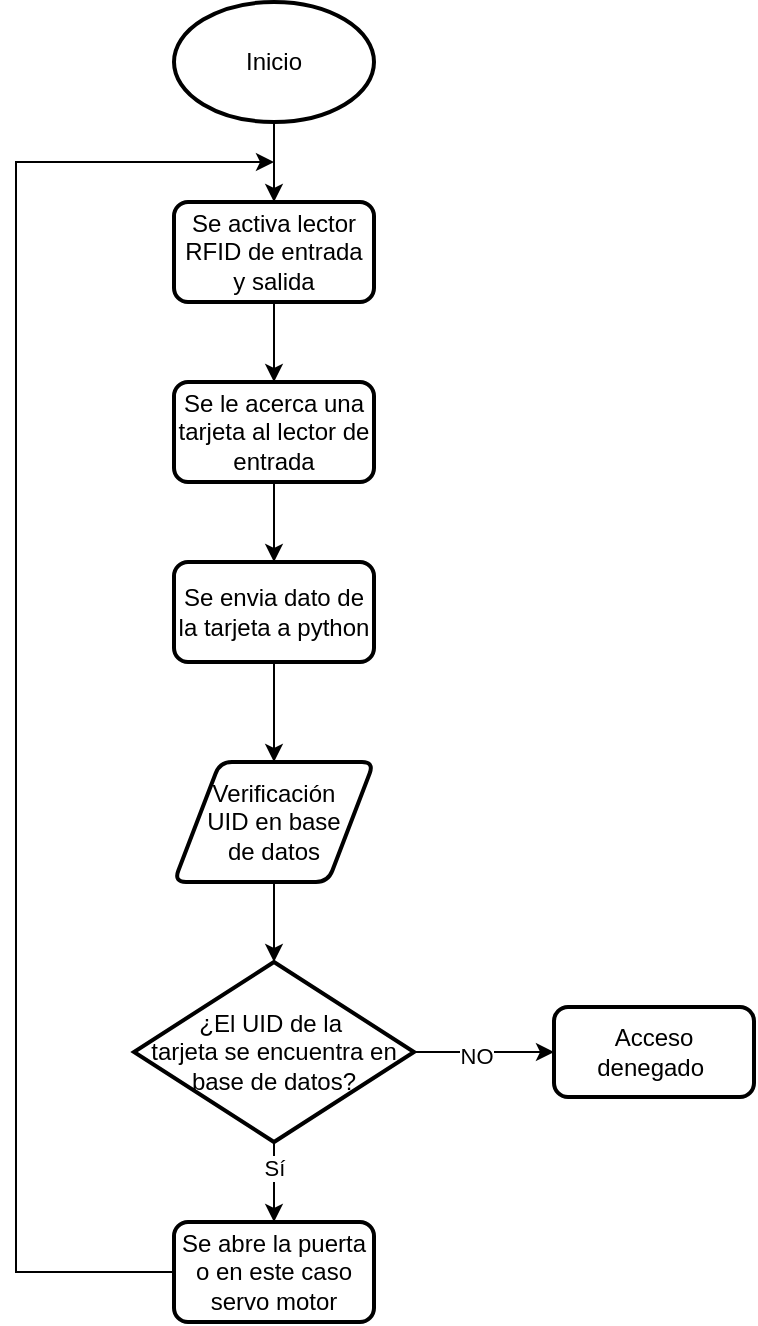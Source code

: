 <mxfile version="25.0.3">
  <diagram id="C5RBs43oDa-KdzZeNtuy" name="Page-1">
    <mxGraphModel dx="1009" dy="573" grid="1" gridSize="10" guides="1" tooltips="1" connect="1" arrows="1" fold="1" page="1" pageScale="1" pageWidth="827" pageHeight="1169" math="0" shadow="0">
      <root>
        <mxCell id="WIyWlLk6GJQsqaUBKTNV-0" />
        <mxCell id="WIyWlLk6GJQsqaUBKTNV-1" parent="WIyWlLk6GJQsqaUBKTNV-0" />
        <mxCell id="58P6-ZIJkcbQgJ67dYP4-31" style="edgeStyle=orthogonalEdgeStyle;rounded=0;orthogonalLoop=1;jettySize=auto;html=1;entryX=0.5;entryY=0;entryDx=0;entryDy=0;" edge="1" parent="WIyWlLk6GJQsqaUBKTNV-1" source="58P6-ZIJkcbQgJ67dYP4-16" target="58P6-ZIJkcbQgJ67dYP4-32">
          <mxGeometry relative="1" as="geometry">
            <mxPoint x="400" y="150" as="targetPoint" />
          </mxGeometry>
        </mxCell>
        <mxCell id="58P6-ZIJkcbQgJ67dYP4-16" value="Inicio" style="strokeWidth=2;html=1;shape=mxgraph.flowchart.start_2;whiteSpace=wrap;" vertex="1" parent="WIyWlLk6GJQsqaUBKTNV-1">
          <mxGeometry x="350" y="40" width="100" height="60" as="geometry" />
        </mxCell>
        <mxCell id="58P6-ZIJkcbQgJ67dYP4-33" style="edgeStyle=orthogonalEdgeStyle;rounded=0;orthogonalLoop=1;jettySize=auto;html=1;entryX=0.5;entryY=0;entryDx=0;entryDy=0;" edge="1" parent="WIyWlLk6GJQsqaUBKTNV-1" source="58P6-ZIJkcbQgJ67dYP4-32" target="58P6-ZIJkcbQgJ67dYP4-34">
          <mxGeometry relative="1" as="geometry">
            <mxPoint x="400" y="230" as="targetPoint" />
          </mxGeometry>
        </mxCell>
        <mxCell id="58P6-ZIJkcbQgJ67dYP4-32" value="Se activa lector RFID de entrada y salida" style="rounded=1;whiteSpace=wrap;html=1;absoluteArcSize=1;arcSize=14;strokeWidth=2;" vertex="1" parent="WIyWlLk6GJQsqaUBKTNV-1">
          <mxGeometry x="350" y="140" width="100" height="50" as="geometry" />
        </mxCell>
        <mxCell id="58P6-ZIJkcbQgJ67dYP4-38" style="edgeStyle=orthogonalEdgeStyle;rounded=0;orthogonalLoop=1;jettySize=auto;html=1;entryX=0.5;entryY=0;entryDx=0;entryDy=0;" edge="1" parent="WIyWlLk6GJQsqaUBKTNV-1" source="58P6-ZIJkcbQgJ67dYP4-34" target="58P6-ZIJkcbQgJ67dYP4-39">
          <mxGeometry relative="1" as="geometry">
            <mxPoint x="400" y="330" as="targetPoint" />
          </mxGeometry>
        </mxCell>
        <mxCell id="58P6-ZIJkcbQgJ67dYP4-34" value="Se le acerca una tarjeta al lector de entrada" style="rounded=1;whiteSpace=wrap;html=1;absoluteArcSize=1;arcSize=14;strokeWidth=2;" vertex="1" parent="WIyWlLk6GJQsqaUBKTNV-1">
          <mxGeometry x="350" y="230" width="100" height="50" as="geometry" />
        </mxCell>
        <mxCell id="58P6-ZIJkcbQgJ67dYP4-45" style="edgeStyle=orthogonalEdgeStyle;rounded=0;orthogonalLoop=1;jettySize=auto;html=1;entryX=0;entryY=0.5;entryDx=0;entryDy=0;" edge="1" parent="WIyWlLk6GJQsqaUBKTNV-1" source="58P6-ZIJkcbQgJ67dYP4-36" target="58P6-ZIJkcbQgJ67dYP4-43">
          <mxGeometry relative="1" as="geometry" />
        </mxCell>
        <mxCell id="58P6-ZIJkcbQgJ67dYP4-47" value="NO" style="edgeLabel;html=1;align=center;verticalAlign=middle;resizable=0;points=[];" vertex="1" connectable="0" parent="58P6-ZIJkcbQgJ67dYP4-45">
          <mxGeometry x="-0.114" y="-2" relative="1" as="geometry">
            <mxPoint as="offset" />
          </mxGeometry>
        </mxCell>
        <mxCell id="58P6-ZIJkcbQgJ67dYP4-48" style="edgeStyle=orthogonalEdgeStyle;rounded=0;orthogonalLoop=1;jettySize=auto;html=1;entryX=0.5;entryY=0;entryDx=0;entryDy=0;" edge="1" parent="WIyWlLk6GJQsqaUBKTNV-1" source="58P6-ZIJkcbQgJ67dYP4-36" target="58P6-ZIJkcbQgJ67dYP4-50">
          <mxGeometry relative="1" as="geometry">
            <mxPoint x="400" y="660" as="targetPoint" />
          </mxGeometry>
        </mxCell>
        <mxCell id="58P6-ZIJkcbQgJ67dYP4-49" value="Sí" style="edgeLabel;html=1;align=center;verticalAlign=middle;resizable=0;points=[];" vertex="1" connectable="0" parent="58P6-ZIJkcbQgJ67dYP4-48">
          <mxGeometry x="-0.351" relative="1" as="geometry">
            <mxPoint as="offset" />
          </mxGeometry>
        </mxCell>
        <mxCell id="58P6-ZIJkcbQgJ67dYP4-36" value="¿El UID de la&amp;nbsp;&lt;div&gt;tarjeta se encuentra en base de datos?&lt;/div&gt;" style="strokeWidth=2;html=1;shape=mxgraph.flowchart.decision;whiteSpace=wrap;" vertex="1" parent="WIyWlLk6GJQsqaUBKTNV-1">
          <mxGeometry x="330" y="520" width="140" height="90" as="geometry" />
        </mxCell>
        <mxCell id="58P6-ZIJkcbQgJ67dYP4-37" value="Verificación&lt;div&gt;UID en base&lt;/div&gt;&lt;div&gt;de datos&lt;/div&gt;" style="shape=parallelogram;html=1;strokeWidth=2;perimeter=parallelogramPerimeter;whiteSpace=wrap;rounded=1;arcSize=12;size=0.23;" vertex="1" parent="WIyWlLk6GJQsqaUBKTNV-1">
          <mxGeometry x="350" y="420" width="100" height="60" as="geometry" />
        </mxCell>
        <mxCell id="58P6-ZIJkcbQgJ67dYP4-40" style="edgeStyle=orthogonalEdgeStyle;rounded=0;orthogonalLoop=1;jettySize=auto;html=1;entryX=0.5;entryY=0;entryDx=0;entryDy=0;" edge="1" parent="WIyWlLk6GJQsqaUBKTNV-1" source="58P6-ZIJkcbQgJ67dYP4-39" target="58P6-ZIJkcbQgJ67dYP4-37">
          <mxGeometry relative="1" as="geometry">
            <mxPoint x="400" y="420" as="targetPoint" />
          </mxGeometry>
        </mxCell>
        <mxCell id="58P6-ZIJkcbQgJ67dYP4-39" value="Se envia dato de la tarjeta a python" style="rounded=1;whiteSpace=wrap;html=1;absoluteArcSize=1;arcSize=14;strokeWidth=2;" vertex="1" parent="WIyWlLk6GJQsqaUBKTNV-1">
          <mxGeometry x="350" y="320" width="100" height="50" as="geometry" />
        </mxCell>
        <mxCell id="58P6-ZIJkcbQgJ67dYP4-41" style="edgeStyle=orthogonalEdgeStyle;rounded=0;orthogonalLoop=1;jettySize=auto;html=1;entryX=0.5;entryY=0;entryDx=0;entryDy=0;entryPerimeter=0;" edge="1" parent="WIyWlLk6GJQsqaUBKTNV-1" source="58P6-ZIJkcbQgJ67dYP4-37" target="58P6-ZIJkcbQgJ67dYP4-36">
          <mxGeometry relative="1" as="geometry" />
        </mxCell>
        <mxCell id="58P6-ZIJkcbQgJ67dYP4-43" value="Acceso denegado&amp;nbsp;" style="rounded=1;whiteSpace=wrap;html=1;absoluteArcSize=1;arcSize=14;strokeWidth=2;" vertex="1" parent="WIyWlLk6GJQsqaUBKTNV-1">
          <mxGeometry x="540" y="542.5" width="100" height="45" as="geometry" />
        </mxCell>
        <mxCell id="58P6-ZIJkcbQgJ67dYP4-51" style="edgeStyle=orthogonalEdgeStyle;rounded=0;orthogonalLoop=1;jettySize=auto;html=1;" edge="1" parent="WIyWlLk6GJQsqaUBKTNV-1" source="58P6-ZIJkcbQgJ67dYP4-50">
          <mxGeometry relative="1" as="geometry">
            <mxPoint x="400" y="120" as="targetPoint" />
            <Array as="points">
              <mxPoint x="271" y="675" />
            </Array>
          </mxGeometry>
        </mxCell>
        <mxCell id="58P6-ZIJkcbQgJ67dYP4-50" value="Se abre la puerta o en este caso servo motor" style="rounded=1;whiteSpace=wrap;html=1;absoluteArcSize=1;arcSize=14;strokeWidth=2;" vertex="1" parent="WIyWlLk6GJQsqaUBKTNV-1">
          <mxGeometry x="350" y="650" width="100" height="50" as="geometry" />
        </mxCell>
      </root>
    </mxGraphModel>
  </diagram>
</mxfile>

